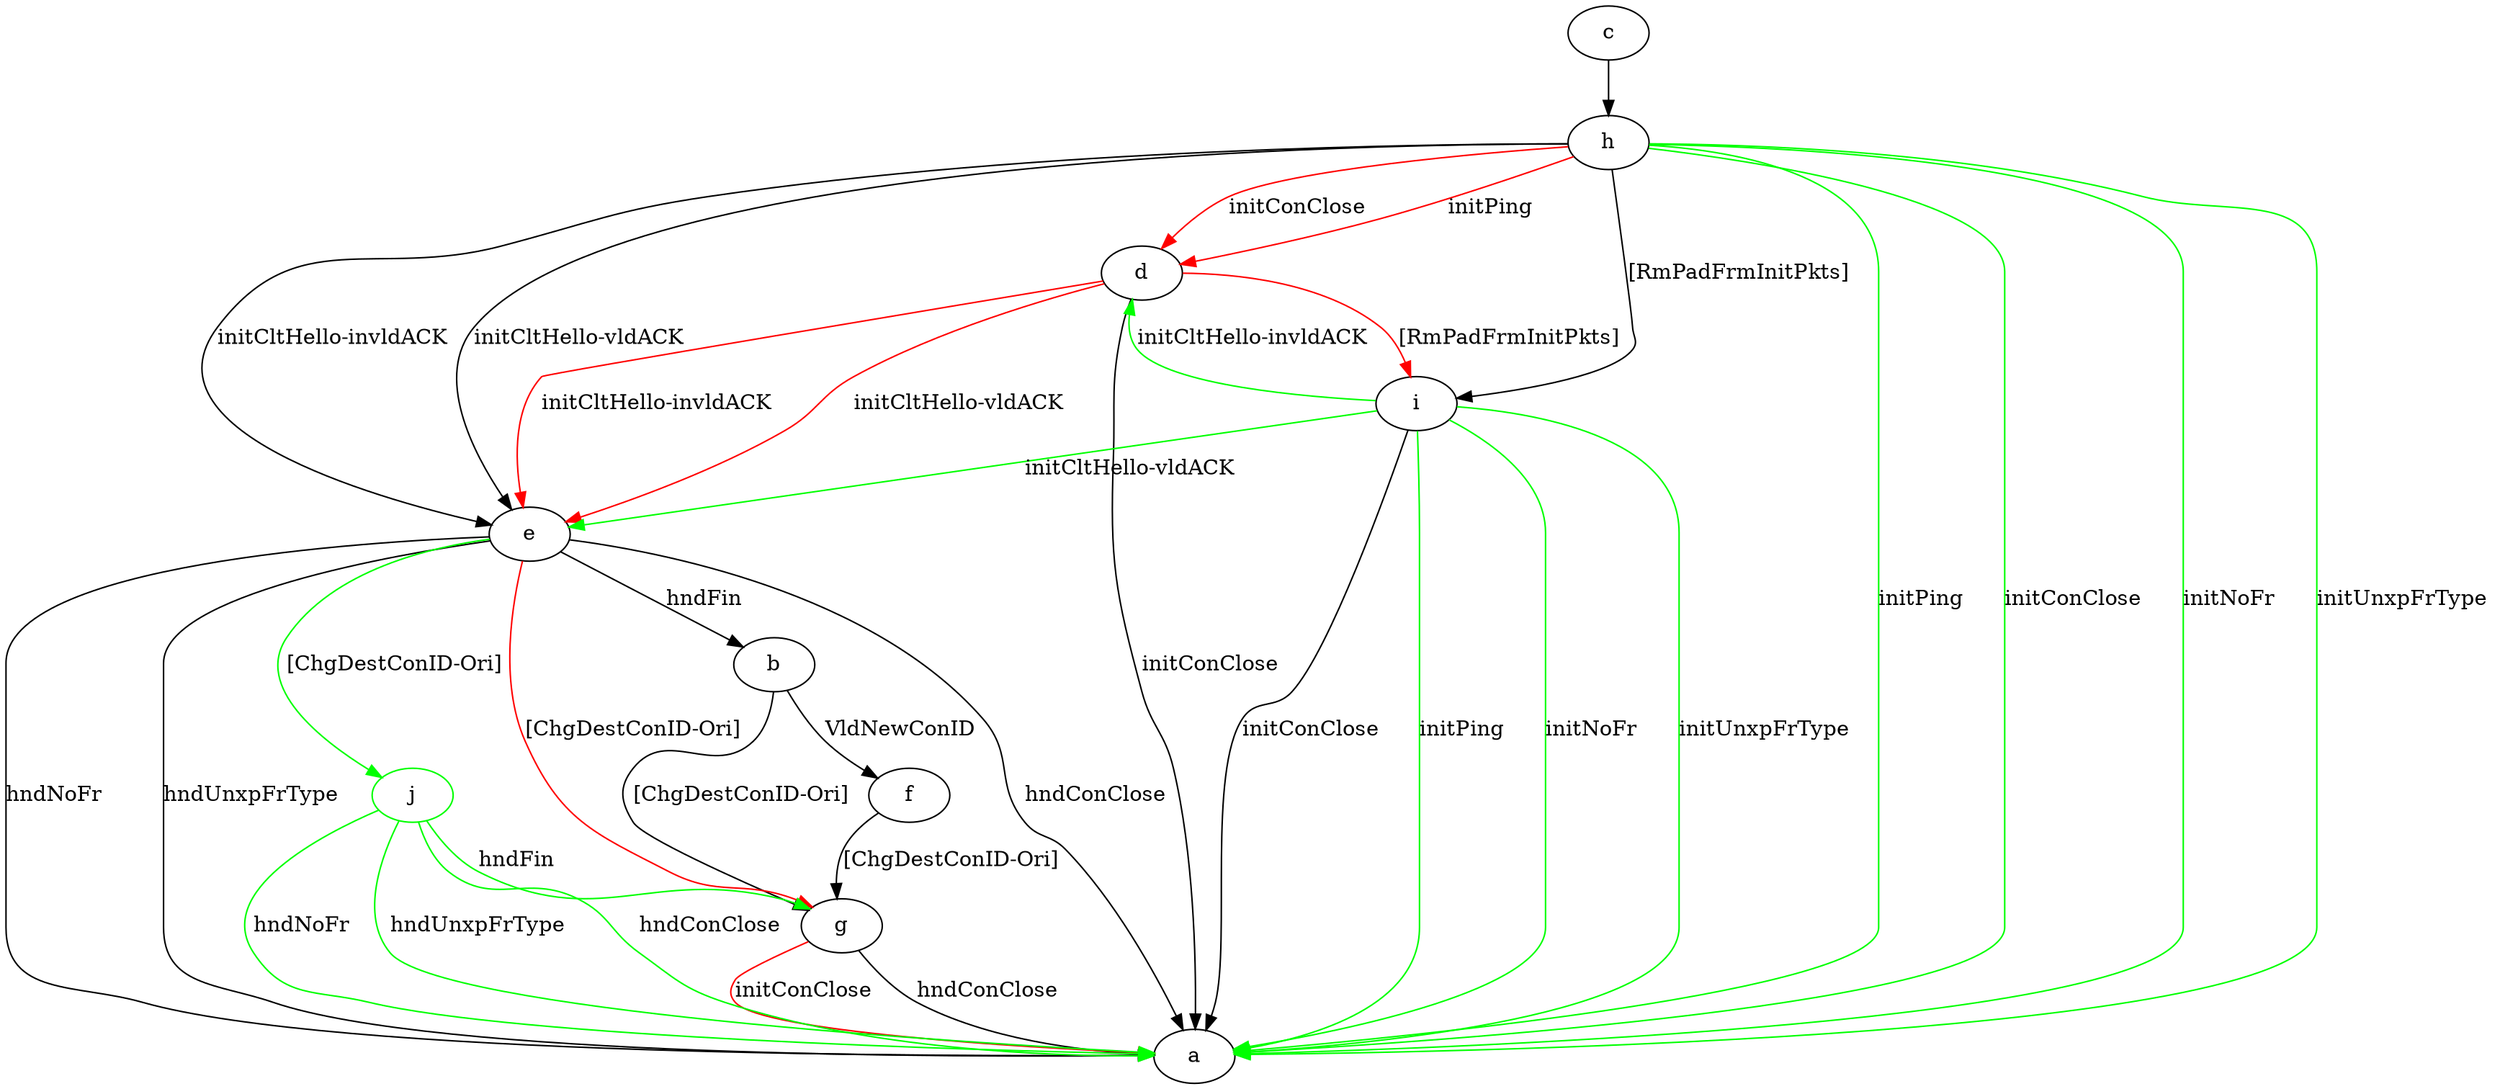 digraph "" {
	b -> f	[key=0,
		label="VldNewConID "];
	b -> g	[key=0,
		label="[ChgDestConID-Ori] "];
	c -> h	[key=0];
	d -> a	[key=0,
		label="initConClose "];
	d -> e	[key=0,
		color=red,
		label="initCltHello-vldACK "];
	d -> e	[key=1,
		color=red,
		label="initCltHello-invldACK "];
	d -> i	[key=0,
		color=red,
		label="[RmPadFrmInitPkts] "];
	e -> a	[key=0,
		label="hndConClose "];
	e -> a	[key=1,
		label="hndNoFr "];
	e -> a	[key=2,
		label="hndUnxpFrType "];
	e -> b	[key=0,
		label="hndFin "];
	e -> g	[key=0,
		color=red,
		label="[ChgDestConID-Ori] "];
	j	[color=green];
	e -> j	[key=0,
		color=green,
		label="[ChgDestConID-Ori] "];
	f -> g	[key=0,
		label="[ChgDestConID-Ori] "];
	g -> a	[key=0,
		label="hndConClose "];
	g -> a	[key=1,
		color=red,
		label="initConClose "];
	h -> a	[key=0,
		color=green,
		label="initPing "];
	h -> a	[key=1,
		color=green,
		label="initConClose "];
	h -> a	[key=2,
		color=green,
		label="initNoFr "];
	h -> a	[key=3,
		color=green,
		label="initUnxpFrType "];
	h -> d	[key=0,
		color=red,
		label="initPing "];
	h -> d	[key=1,
		color=red,
		label="initConClose "];
	h -> e	[key=0,
		label="initCltHello-vldACK "];
	h -> e	[key=1,
		label="initCltHello-invldACK "];
	h -> i	[key=0,
		label="[RmPadFrmInitPkts] "];
	i -> a	[key=0,
		label="initConClose "];
	i -> a	[key=1,
		color=green,
		label="initPing "];
	i -> a	[key=2,
		color=green,
		label="initNoFr "];
	i -> a	[key=3,
		color=green,
		label="initUnxpFrType "];
	i -> d	[key=0,
		color=green,
		label="initCltHello-invldACK "];
	i -> e	[key=0,
		color=green,
		label="initCltHello-vldACK "];
	j -> a	[key=0,
		color=green,
		label="hndConClose "];
	j -> a	[key=1,
		color=green,
		label="hndNoFr "];
	j -> a	[key=2,
		color=green,
		label="hndUnxpFrType "];
	j -> g	[key=0,
		color=green,
		label="hndFin "];
}
